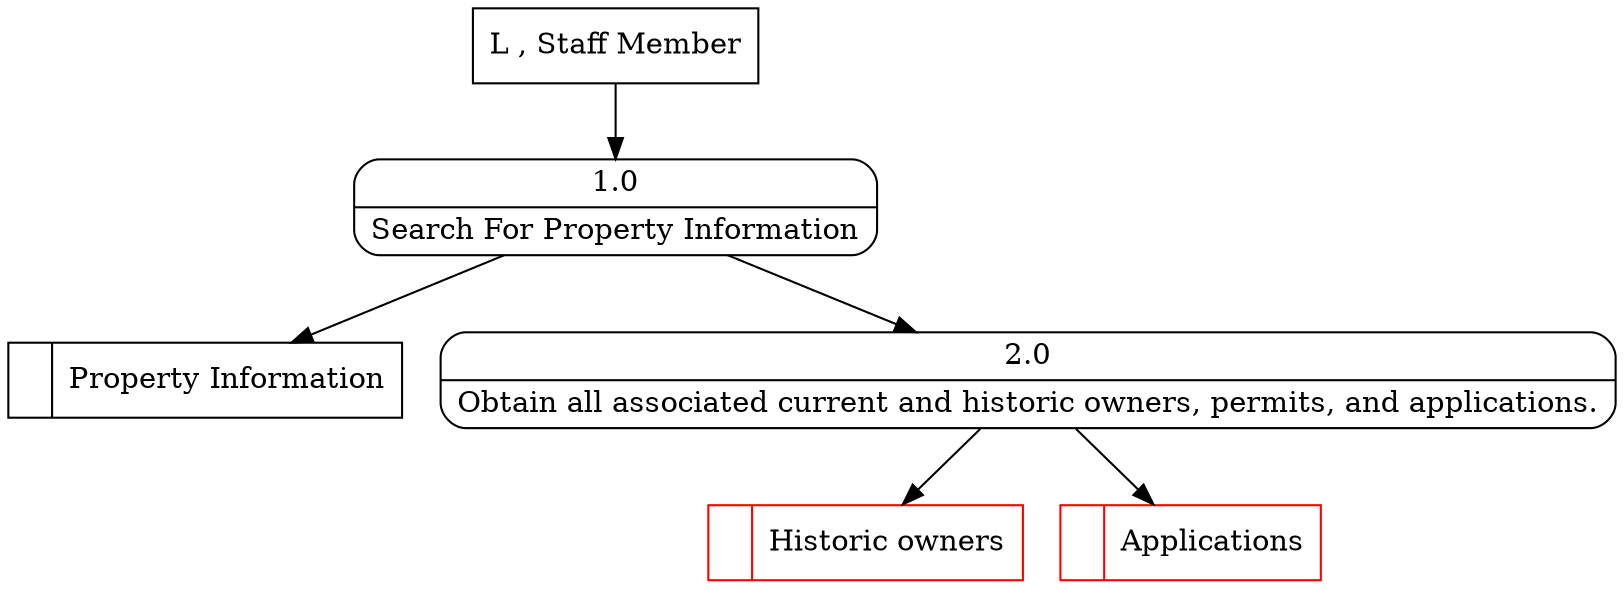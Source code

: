 digraph dfd2{ 
node[shape=record]
200 [label="<f0>  |<f1> Property Information " ];
201 [label="L , Staff Member" shape=box];
202 [label="{<f0> 1.0|<f1> Search For Property Information }" shape=Mrecord];
2 [label="{<f0> 2.0|<f1> Obtain all associated current and historic owners, permits, and applications. }" shape=Mrecord];
202 -> 2
1001 [label="<f0>  |<f1> Historic owners " color=red];
2 -> 1001
1003 [label="<f0>  |<f1> Applications " color=red];
2 -> 1003
201 -> 202
202 -> 200
}